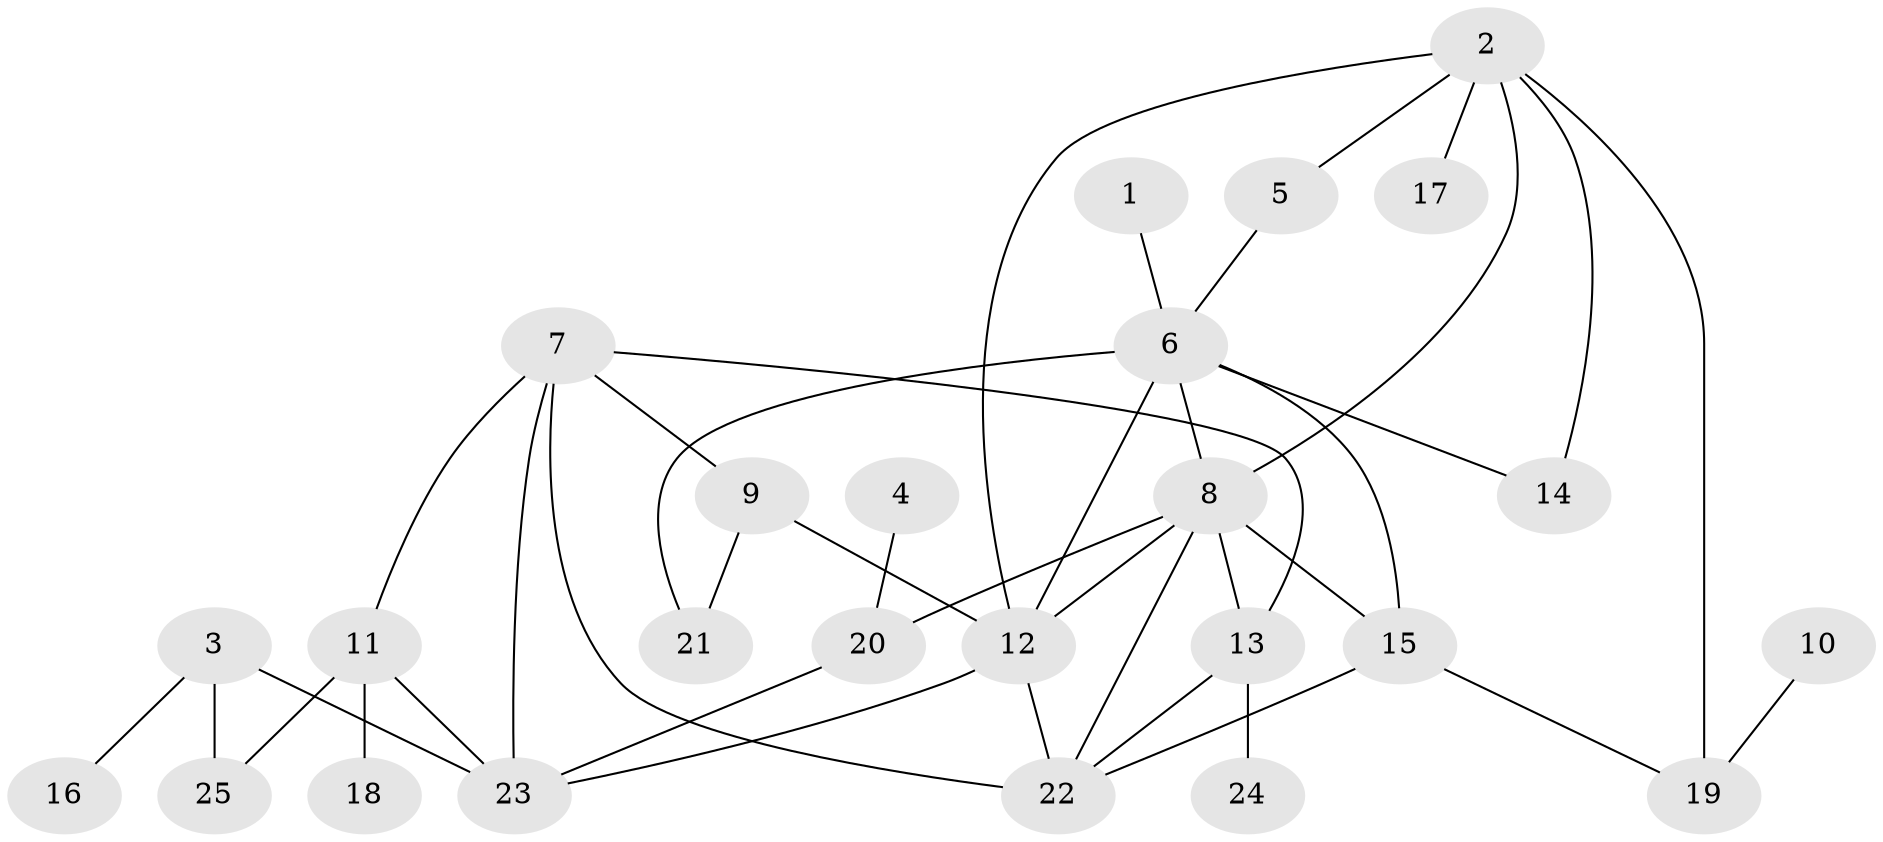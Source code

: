 // original degree distribution, {8: 0.01639344262295082, 5: 0.04918032786885246, 7: 0.03278688524590164, 4: 0.13114754098360656, 3: 0.19672131147540983, 1: 0.2459016393442623, 2: 0.32786885245901637}
// Generated by graph-tools (version 1.1) at 2025/35/03/04/25 23:35:59]
// undirected, 25 vertices, 40 edges
graph export_dot {
  node [color=gray90,style=filled];
  1;
  2;
  3;
  4;
  5;
  6;
  7;
  8;
  9;
  10;
  11;
  12;
  13;
  14;
  15;
  16;
  17;
  18;
  19;
  20;
  21;
  22;
  23;
  24;
  25;
  1 -- 6 [weight=2.0];
  2 -- 5 [weight=1.0];
  2 -- 8 [weight=1.0];
  2 -- 12 [weight=1.0];
  2 -- 14 [weight=1.0];
  2 -- 17 [weight=1.0];
  2 -- 19 [weight=1.0];
  3 -- 16 [weight=1.0];
  3 -- 23 [weight=1.0];
  3 -- 25 [weight=1.0];
  4 -- 20 [weight=1.0];
  5 -- 6 [weight=1.0];
  6 -- 8 [weight=1.0];
  6 -- 12 [weight=1.0];
  6 -- 14 [weight=1.0];
  6 -- 15 [weight=1.0];
  6 -- 21 [weight=1.0];
  7 -- 9 [weight=1.0];
  7 -- 11 [weight=1.0];
  7 -- 13 [weight=1.0];
  7 -- 22 [weight=1.0];
  7 -- 23 [weight=1.0];
  8 -- 12 [weight=1.0];
  8 -- 13 [weight=1.0];
  8 -- 15 [weight=1.0];
  8 -- 20 [weight=1.0];
  8 -- 22 [weight=1.0];
  9 -- 12 [weight=2.0];
  9 -- 21 [weight=1.0];
  10 -- 19 [weight=1.0];
  11 -- 18 [weight=1.0];
  11 -- 23 [weight=1.0];
  11 -- 25 [weight=1.0];
  12 -- 22 [weight=2.0];
  12 -- 23 [weight=1.0];
  13 -- 22 [weight=1.0];
  13 -- 24 [weight=1.0];
  15 -- 19 [weight=1.0];
  15 -- 22 [weight=1.0];
  20 -- 23 [weight=1.0];
}
